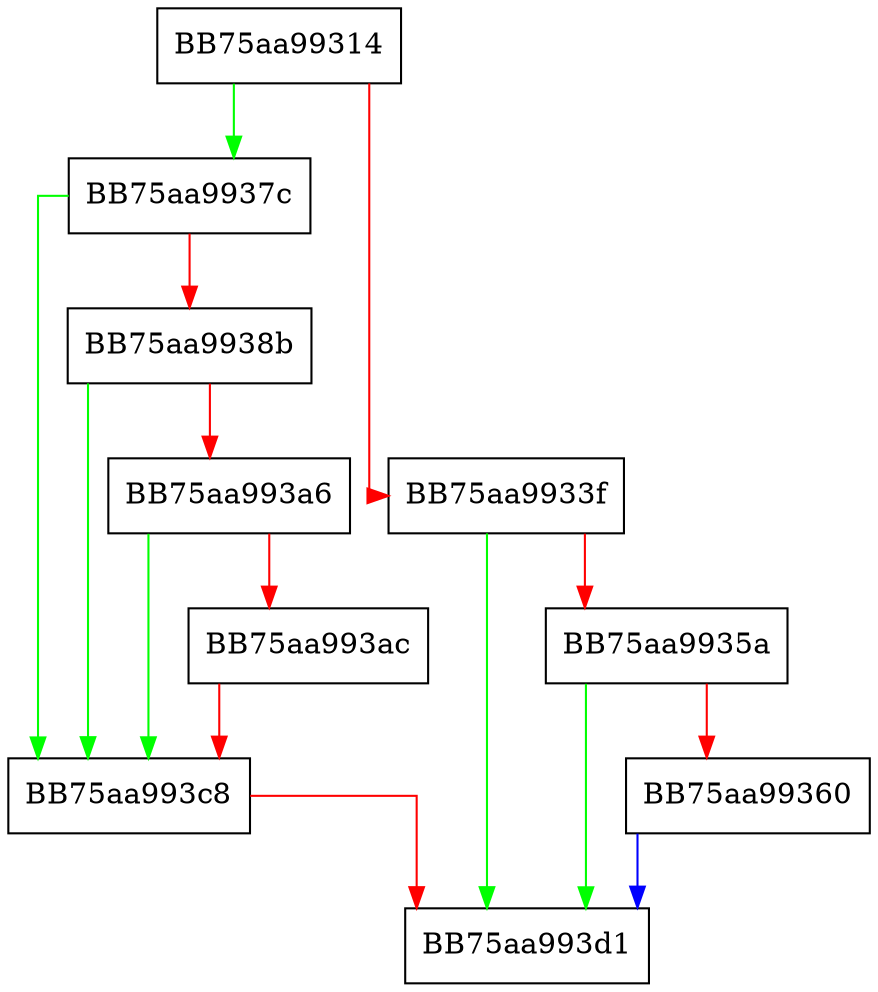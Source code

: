 digraph MemScanKillThread {
  node [shape="box"];
  graph [splines=ortho];
  BB75aa99314 -> BB75aa9937c [color="green"];
  BB75aa99314 -> BB75aa9933f [color="red"];
  BB75aa9933f -> BB75aa993d1 [color="green"];
  BB75aa9933f -> BB75aa9935a [color="red"];
  BB75aa9935a -> BB75aa993d1 [color="green"];
  BB75aa9935a -> BB75aa99360 [color="red"];
  BB75aa99360 -> BB75aa993d1 [color="blue"];
  BB75aa9937c -> BB75aa993c8 [color="green"];
  BB75aa9937c -> BB75aa9938b [color="red"];
  BB75aa9938b -> BB75aa993c8 [color="green"];
  BB75aa9938b -> BB75aa993a6 [color="red"];
  BB75aa993a6 -> BB75aa993c8 [color="green"];
  BB75aa993a6 -> BB75aa993ac [color="red"];
  BB75aa993ac -> BB75aa993c8 [color="red"];
  BB75aa993c8 -> BB75aa993d1 [color="red"];
}
